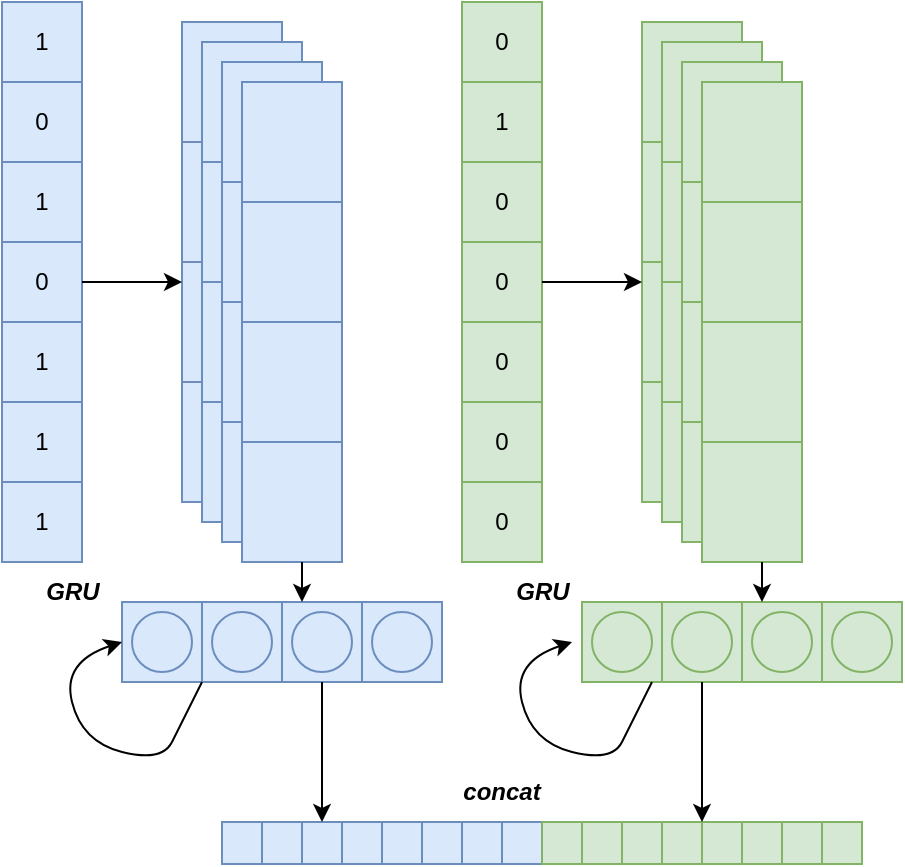 <mxfile version="24.2.3" type="github">
  <diagram name="第 1 页" id="gp4PQZhUObpo9AlQJhpw">
    <mxGraphModel dx="1042" dy="569" grid="1" gridSize="10" guides="1" tooltips="1" connect="1" arrows="1" fold="1" page="1" pageScale="1" pageWidth="827" pageHeight="1169" math="0" shadow="0">
      <root>
        <mxCell id="0" />
        <mxCell id="1" parent="0" />
        <mxCell id="IUdLHwsvCXz0uE2oIekW-1" value="" style="rounded=0;whiteSpace=wrap;html=1;fillColor=#d5e8d4;strokeColor=#82b366;" vertex="1" parent="1">
          <mxGeometry x="350" y="120" width="50" height="60" as="geometry" />
        </mxCell>
        <mxCell id="IUdLHwsvCXz0uE2oIekW-2" value="" style="rounded=0;whiteSpace=wrap;html=1;fillColor=#d5e8d4;strokeColor=#82b366;" vertex="1" parent="1">
          <mxGeometry x="350" y="180" width="50" height="60" as="geometry" />
        </mxCell>
        <mxCell id="IUdLHwsvCXz0uE2oIekW-3" value="" style="rounded=0;whiteSpace=wrap;html=1;fillColor=#d5e8d4;strokeColor=#82b366;" vertex="1" parent="1">
          <mxGeometry x="350" y="240" width="50" height="60" as="geometry" />
        </mxCell>
        <mxCell id="IUdLHwsvCXz0uE2oIekW-4" value="" style="rounded=0;whiteSpace=wrap;html=1;fillColor=#d5e8d4;strokeColor=#82b366;" vertex="1" parent="1">
          <mxGeometry x="350" y="300" width="50" height="60" as="geometry" />
        </mxCell>
        <mxCell id="IUdLHwsvCXz0uE2oIekW-6" value="" style="rounded=0;whiteSpace=wrap;html=1;fillColor=#d5e8d4;strokeColor=#82b366;" vertex="1" parent="1">
          <mxGeometry x="360" y="130" width="50" height="60" as="geometry" />
        </mxCell>
        <mxCell id="IUdLHwsvCXz0uE2oIekW-7" value="" style="rounded=0;whiteSpace=wrap;html=1;fillColor=#d5e8d4;strokeColor=#82b366;" vertex="1" parent="1">
          <mxGeometry x="360" y="190" width="50" height="60" as="geometry" />
        </mxCell>
        <mxCell id="IUdLHwsvCXz0uE2oIekW-8" value="" style="rounded=0;whiteSpace=wrap;html=1;fillColor=#d5e8d4;strokeColor=#82b366;" vertex="1" parent="1">
          <mxGeometry x="360" y="250" width="50" height="60" as="geometry" />
        </mxCell>
        <mxCell id="IUdLHwsvCXz0uE2oIekW-9" value="" style="rounded=0;whiteSpace=wrap;html=1;fillColor=#d5e8d4;strokeColor=#82b366;" vertex="1" parent="1">
          <mxGeometry x="360" y="310" width="50" height="60" as="geometry" />
        </mxCell>
        <mxCell id="IUdLHwsvCXz0uE2oIekW-10" value="" style="rounded=0;whiteSpace=wrap;html=1;fillColor=#d5e8d4;strokeColor=#82b366;" vertex="1" parent="1">
          <mxGeometry x="370" y="140" width="50" height="60" as="geometry" />
        </mxCell>
        <mxCell id="IUdLHwsvCXz0uE2oIekW-11" value="" style="rounded=0;whiteSpace=wrap;html=1;fillColor=#d5e8d4;strokeColor=#82b366;" vertex="1" parent="1">
          <mxGeometry x="370" y="200" width="50" height="60" as="geometry" />
        </mxCell>
        <mxCell id="IUdLHwsvCXz0uE2oIekW-12" value="" style="rounded=0;whiteSpace=wrap;html=1;fillColor=#d5e8d4;strokeColor=#82b366;" vertex="1" parent="1">
          <mxGeometry x="370" y="260" width="50" height="60" as="geometry" />
        </mxCell>
        <mxCell id="IUdLHwsvCXz0uE2oIekW-13" value="" style="rounded=0;whiteSpace=wrap;html=1;fillColor=#d5e8d4;strokeColor=#82b366;" vertex="1" parent="1">
          <mxGeometry x="370" y="320" width="50" height="60" as="geometry" />
        </mxCell>
        <mxCell id="IUdLHwsvCXz0uE2oIekW-14" value="" style="rounded=0;whiteSpace=wrap;html=1;fillColor=#d5e8d4;strokeColor=#82b366;" vertex="1" parent="1">
          <mxGeometry x="380" y="150" width="50" height="60" as="geometry" />
        </mxCell>
        <mxCell id="IUdLHwsvCXz0uE2oIekW-15" value="" style="rounded=0;whiteSpace=wrap;html=1;fillColor=#d5e8d4;strokeColor=#82b366;" vertex="1" parent="1">
          <mxGeometry x="380" y="210" width="50" height="60" as="geometry" />
        </mxCell>
        <mxCell id="IUdLHwsvCXz0uE2oIekW-16" value="" style="rounded=0;whiteSpace=wrap;html=1;fillColor=#d5e8d4;strokeColor=#82b366;" vertex="1" parent="1">
          <mxGeometry x="380" y="270" width="50" height="60" as="geometry" />
        </mxCell>
        <mxCell id="IUdLHwsvCXz0uE2oIekW-17" value="" style="rounded=0;whiteSpace=wrap;html=1;fillColor=#d5e8d4;strokeColor=#82b366;" vertex="1" parent="1">
          <mxGeometry x="380" y="330" width="50" height="60" as="geometry" />
        </mxCell>
        <mxCell id="IUdLHwsvCXz0uE2oIekW-50" value="1" style="rounded=0;whiteSpace=wrap;html=1;fillColor=#dae8fc;strokeColor=#6c8ebf;" vertex="1" parent="1">
          <mxGeometry x="30" y="110" width="40" height="40" as="geometry" />
        </mxCell>
        <mxCell id="IUdLHwsvCXz0uE2oIekW-57" style="edgeStyle=orthogonalEdgeStyle;rounded=0;orthogonalLoop=1;jettySize=auto;html=1;fillColor=#dae8fc;strokeColor=#6c8ebf;" edge="1" parent="1" source="IUdLHwsvCXz0uE2oIekW-51" target="IUdLHwsvCXz0uE2oIekW-52">
          <mxGeometry relative="1" as="geometry" />
        </mxCell>
        <mxCell id="IUdLHwsvCXz0uE2oIekW-51" value="1" style="rounded=0;whiteSpace=wrap;html=1;fillColor=#dae8fc;strokeColor=#6c8ebf;" vertex="1" parent="1">
          <mxGeometry x="30" y="190" width="40" height="40" as="geometry" />
        </mxCell>
        <mxCell id="IUdLHwsvCXz0uE2oIekW-52" value="0" style="rounded=0;whiteSpace=wrap;html=1;fillColor=#dae8fc;strokeColor=#6c8ebf;" vertex="1" parent="1">
          <mxGeometry x="30" y="150" width="40" height="40" as="geometry" />
        </mxCell>
        <mxCell id="IUdLHwsvCXz0uE2oIekW-53" value="0" style="rounded=0;whiteSpace=wrap;html=1;fillColor=#dae8fc;strokeColor=#6c8ebf;" vertex="1" parent="1">
          <mxGeometry x="30" y="230" width="40" height="40" as="geometry" />
        </mxCell>
        <mxCell id="IUdLHwsvCXz0uE2oIekW-54" value="1" style="rounded=0;whiteSpace=wrap;html=1;fillColor=#dae8fc;strokeColor=#6c8ebf;" vertex="1" parent="1">
          <mxGeometry x="30" y="270" width="40" height="40" as="geometry" />
        </mxCell>
        <mxCell id="IUdLHwsvCXz0uE2oIekW-55" value="1" style="rounded=0;whiteSpace=wrap;html=1;fillColor=#dae8fc;strokeColor=#6c8ebf;" vertex="1" parent="1">
          <mxGeometry x="30" y="310" width="40" height="40" as="geometry" />
        </mxCell>
        <mxCell id="IUdLHwsvCXz0uE2oIekW-56" value="1" style="rounded=0;whiteSpace=wrap;html=1;fillColor=#dae8fc;strokeColor=#6c8ebf;" vertex="1" parent="1">
          <mxGeometry x="30" y="350" width="40" height="40" as="geometry" />
        </mxCell>
        <mxCell id="IUdLHwsvCXz0uE2oIekW-58" value="" style="rounded=0;whiteSpace=wrap;html=1;fillColor=#dae8fc;strokeColor=#6c8ebf;" vertex="1" parent="1">
          <mxGeometry x="120" y="120" width="50" height="60" as="geometry" />
        </mxCell>
        <mxCell id="IUdLHwsvCXz0uE2oIekW-59" value="" style="rounded=0;whiteSpace=wrap;html=1;fillColor=#dae8fc;strokeColor=#6c8ebf;" vertex="1" parent="1">
          <mxGeometry x="120" y="180" width="50" height="60" as="geometry" />
        </mxCell>
        <mxCell id="IUdLHwsvCXz0uE2oIekW-60" value="" style="rounded=0;whiteSpace=wrap;html=1;fillColor=#dae8fc;strokeColor=#6c8ebf;" vertex="1" parent="1">
          <mxGeometry x="120" y="240" width="50" height="60" as="geometry" />
        </mxCell>
        <mxCell id="IUdLHwsvCXz0uE2oIekW-61" value="" style="rounded=0;whiteSpace=wrap;html=1;fillColor=#dae8fc;strokeColor=#6c8ebf;" vertex="1" parent="1">
          <mxGeometry x="120" y="300" width="50" height="60" as="geometry" />
        </mxCell>
        <mxCell id="IUdLHwsvCXz0uE2oIekW-62" value="" style="rounded=0;whiteSpace=wrap;html=1;fillColor=#dae8fc;strokeColor=#6c8ebf;" vertex="1" parent="1">
          <mxGeometry x="130" y="130" width="50" height="60" as="geometry" />
        </mxCell>
        <mxCell id="IUdLHwsvCXz0uE2oIekW-63" value="" style="rounded=0;whiteSpace=wrap;html=1;fillColor=#dae8fc;strokeColor=#6c8ebf;" vertex="1" parent="1">
          <mxGeometry x="130" y="190" width="50" height="60" as="geometry" />
        </mxCell>
        <mxCell id="IUdLHwsvCXz0uE2oIekW-64" value="" style="rounded=0;whiteSpace=wrap;html=1;fillColor=#dae8fc;strokeColor=#6c8ebf;" vertex="1" parent="1">
          <mxGeometry x="130" y="250" width="50" height="60" as="geometry" />
        </mxCell>
        <mxCell id="IUdLHwsvCXz0uE2oIekW-65" value="" style="rounded=0;whiteSpace=wrap;html=1;fillColor=#dae8fc;strokeColor=#6c8ebf;" vertex="1" parent="1">
          <mxGeometry x="130" y="310" width="50" height="60" as="geometry" />
        </mxCell>
        <mxCell id="IUdLHwsvCXz0uE2oIekW-66" value="" style="rounded=0;whiteSpace=wrap;html=1;fillColor=#dae8fc;strokeColor=#6c8ebf;" vertex="1" parent="1">
          <mxGeometry x="140" y="140" width="50" height="60" as="geometry" />
        </mxCell>
        <mxCell id="IUdLHwsvCXz0uE2oIekW-67" value="" style="rounded=0;whiteSpace=wrap;html=1;fillColor=#dae8fc;strokeColor=#6c8ebf;" vertex="1" parent="1">
          <mxGeometry x="140" y="200" width="50" height="60" as="geometry" />
        </mxCell>
        <mxCell id="IUdLHwsvCXz0uE2oIekW-68" value="" style="rounded=0;whiteSpace=wrap;html=1;fillColor=#dae8fc;strokeColor=#6c8ebf;" vertex="1" parent="1">
          <mxGeometry x="140" y="260" width="50" height="60" as="geometry" />
        </mxCell>
        <mxCell id="IUdLHwsvCXz0uE2oIekW-69" value="" style="rounded=0;whiteSpace=wrap;html=1;fillColor=#dae8fc;strokeColor=#6c8ebf;" vertex="1" parent="1">
          <mxGeometry x="140" y="320" width="50" height="60" as="geometry" />
        </mxCell>
        <mxCell id="IUdLHwsvCXz0uE2oIekW-70" value="" style="rounded=0;whiteSpace=wrap;html=1;fillColor=#dae8fc;strokeColor=#6c8ebf;" vertex="1" parent="1">
          <mxGeometry x="150" y="150" width="50" height="60" as="geometry" />
        </mxCell>
        <mxCell id="IUdLHwsvCXz0uE2oIekW-71" value="" style="rounded=0;whiteSpace=wrap;html=1;fillColor=#dae8fc;strokeColor=#6c8ebf;" vertex="1" parent="1">
          <mxGeometry x="150" y="210" width="50" height="60" as="geometry" />
        </mxCell>
        <mxCell id="IUdLHwsvCXz0uE2oIekW-72" value="" style="rounded=0;whiteSpace=wrap;html=1;fillColor=#dae8fc;strokeColor=#6c8ebf;" vertex="1" parent="1">
          <mxGeometry x="150" y="270" width="50" height="60" as="geometry" />
        </mxCell>
        <mxCell id="IUdLHwsvCXz0uE2oIekW-73" value="" style="rounded=0;whiteSpace=wrap;html=1;fillColor=#dae8fc;strokeColor=#6c8ebf;" vertex="1" parent="1">
          <mxGeometry x="150" y="330" width="50" height="60" as="geometry" />
        </mxCell>
        <mxCell id="IUdLHwsvCXz0uE2oIekW-74" value="0" style="rounded=0;whiteSpace=wrap;html=1;fillColor=#d5e8d4;strokeColor=#82b366;" vertex="1" parent="1">
          <mxGeometry x="260" y="110" width="40" height="40" as="geometry" />
        </mxCell>
        <mxCell id="IUdLHwsvCXz0uE2oIekW-75" style="edgeStyle=orthogonalEdgeStyle;rounded=0;orthogonalLoop=1;jettySize=auto;html=1;fillColor=#d5e8d4;strokeColor=#82b366;" edge="1" parent="1" source="IUdLHwsvCXz0uE2oIekW-76" target="IUdLHwsvCXz0uE2oIekW-77">
          <mxGeometry relative="1" as="geometry" />
        </mxCell>
        <mxCell id="IUdLHwsvCXz0uE2oIekW-76" value="0" style="rounded=0;whiteSpace=wrap;html=1;fillColor=#d5e8d4;strokeColor=#82b366;" vertex="1" parent="1">
          <mxGeometry x="260" y="190" width="40" height="40" as="geometry" />
        </mxCell>
        <mxCell id="IUdLHwsvCXz0uE2oIekW-77" value="1" style="rounded=0;whiteSpace=wrap;html=1;fillColor=#d5e8d4;strokeColor=#82b366;" vertex="1" parent="1">
          <mxGeometry x="260" y="150" width="40" height="40" as="geometry" />
        </mxCell>
        <mxCell id="IUdLHwsvCXz0uE2oIekW-78" value="0" style="rounded=0;whiteSpace=wrap;html=1;fillColor=#d5e8d4;strokeColor=#82b366;" vertex="1" parent="1">
          <mxGeometry x="260" y="230" width="40" height="40" as="geometry" />
        </mxCell>
        <mxCell id="IUdLHwsvCXz0uE2oIekW-79" value="0" style="rounded=0;whiteSpace=wrap;html=1;fillColor=#d5e8d4;strokeColor=#82b366;" vertex="1" parent="1">
          <mxGeometry x="260" y="270" width="40" height="40" as="geometry" />
        </mxCell>
        <mxCell id="IUdLHwsvCXz0uE2oIekW-80" value="0" style="rounded=0;whiteSpace=wrap;html=1;fillColor=#d5e8d4;strokeColor=#82b366;" vertex="1" parent="1">
          <mxGeometry x="260" y="310" width="40" height="40" as="geometry" />
        </mxCell>
        <mxCell id="IUdLHwsvCXz0uE2oIekW-81" value="0" style="rounded=0;whiteSpace=wrap;html=1;fillColor=#d5e8d4;strokeColor=#82b366;" vertex="1" parent="1">
          <mxGeometry x="260" y="350" width="40" height="40" as="geometry" />
        </mxCell>
        <mxCell id="IUdLHwsvCXz0uE2oIekW-83" value="" style="endArrow=classic;html=1;rounded=0;entryX=-0.2;entryY=0;entryDx=0;entryDy=0;entryPerimeter=0;" edge="1" parent="1" target="IUdLHwsvCXz0uE2oIekW-64">
          <mxGeometry width="50" height="50" relative="1" as="geometry">
            <mxPoint x="70" y="250" as="sourcePoint" />
            <mxPoint x="110" y="250" as="targetPoint" />
          </mxGeometry>
        </mxCell>
        <mxCell id="IUdLHwsvCXz0uE2oIekW-84" value="" style="endArrow=classic;html=1;rounded=0;entryX=-0.2;entryY=0;entryDx=0;entryDy=0;entryPerimeter=0;" edge="1" parent="1">
          <mxGeometry width="50" height="50" relative="1" as="geometry">
            <mxPoint x="300" y="250" as="sourcePoint" />
            <mxPoint x="350" y="250" as="targetPoint" />
          </mxGeometry>
        </mxCell>
        <mxCell id="IUdLHwsvCXz0uE2oIekW-85" value="" style="whiteSpace=wrap;html=1;aspect=fixed;fillColor=#dae8fc;strokeColor=#6c8ebf;" vertex="1" parent="1">
          <mxGeometry x="90" y="410" width="40" height="40" as="geometry" />
        </mxCell>
        <mxCell id="IUdLHwsvCXz0uE2oIekW-87" value="" style="whiteSpace=wrap;html=1;aspect=fixed;fillColor=#dae8fc;strokeColor=#6c8ebf;" vertex="1" parent="1">
          <mxGeometry x="210" y="410" width="40" height="40" as="geometry" />
        </mxCell>
        <mxCell id="IUdLHwsvCXz0uE2oIekW-88" value="" style="whiteSpace=wrap;html=1;aspect=fixed;fillColor=#dae8fc;strokeColor=#6c8ebf;" vertex="1" parent="1">
          <mxGeometry x="130" y="410" width="40" height="40" as="geometry" />
        </mxCell>
        <mxCell id="IUdLHwsvCXz0uE2oIekW-89" value="" style="whiteSpace=wrap;html=1;aspect=fixed;fillColor=#dae8fc;strokeColor=#6c8ebf;" vertex="1" parent="1">
          <mxGeometry x="170" y="410" width="40" height="40" as="geometry" />
        </mxCell>
        <mxCell id="IUdLHwsvCXz0uE2oIekW-90" value="" style="whiteSpace=wrap;html=1;aspect=fixed;fillColor=#d5e8d4;strokeColor=#82b366;" vertex="1" parent="1">
          <mxGeometry x="320" y="410" width="40" height="40" as="geometry" />
        </mxCell>
        <mxCell id="IUdLHwsvCXz0uE2oIekW-91" value="" style="whiteSpace=wrap;html=1;aspect=fixed;fillColor=#d5e8d4;strokeColor=#82b366;" vertex="1" parent="1">
          <mxGeometry x="440" y="410" width="40" height="40" as="geometry" />
        </mxCell>
        <mxCell id="IUdLHwsvCXz0uE2oIekW-92" value="" style="whiteSpace=wrap;html=1;aspect=fixed;fillColor=#d5e8d4;strokeColor=#82b366;" vertex="1" parent="1">
          <mxGeometry x="360" y="410" width="40" height="40" as="geometry" />
        </mxCell>
        <mxCell id="IUdLHwsvCXz0uE2oIekW-93" value="" style="whiteSpace=wrap;html=1;aspect=fixed;fillColor=#d5e8d4;strokeColor=#82b366;" vertex="1" parent="1">
          <mxGeometry x="400" y="410" width="40" height="40" as="geometry" />
        </mxCell>
        <mxCell id="IUdLHwsvCXz0uE2oIekW-94" value="" style="ellipse;whiteSpace=wrap;html=1;aspect=fixed;fillColor=#dae8fc;strokeColor=#6c8ebf;" vertex="1" parent="1">
          <mxGeometry x="95" y="415" width="30" height="30" as="geometry" />
        </mxCell>
        <mxCell id="IUdLHwsvCXz0uE2oIekW-95" value="" style="ellipse;whiteSpace=wrap;html=1;aspect=fixed;fillColor=#d5e8d4;strokeColor=#82b366;" vertex="1" parent="1">
          <mxGeometry x="325" y="415" width="30" height="30" as="geometry" />
        </mxCell>
        <mxCell id="IUdLHwsvCXz0uE2oIekW-96" value="" style="ellipse;whiteSpace=wrap;html=1;aspect=fixed;fillColor=#dae8fc;strokeColor=#6c8ebf;" vertex="1" parent="1">
          <mxGeometry x="135" y="415" width="30" height="30" as="geometry" />
        </mxCell>
        <mxCell id="IUdLHwsvCXz0uE2oIekW-97" value="" style="ellipse;whiteSpace=wrap;html=1;aspect=fixed;fillColor=#dae8fc;strokeColor=#6c8ebf;" vertex="1" parent="1">
          <mxGeometry x="175" y="415" width="30" height="30" as="geometry" />
        </mxCell>
        <mxCell id="IUdLHwsvCXz0uE2oIekW-98" value="" style="ellipse;whiteSpace=wrap;html=1;aspect=fixed;fillColor=#dae8fc;strokeColor=#6c8ebf;" vertex="1" parent="1">
          <mxGeometry x="215" y="415" width="30" height="30" as="geometry" />
        </mxCell>
        <mxCell id="IUdLHwsvCXz0uE2oIekW-100" value="" style="ellipse;whiteSpace=wrap;html=1;aspect=fixed;fillColor=#d5e8d4;strokeColor=#82b366;" vertex="1" parent="1">
          <mxGeometry x="365" y="415" width="30" height="30" as="geometry" />
        </mxCell>
        <mxCell id="IUdLHwsvCXz0uE2oIekW-101" value="" style="ellipse;whiteSpace=wrap;html=1;aspect=fixed;fillColor=#d5e8d4;strokeColor=#82b366;" vertex="1" parent="1">
          <mxGeometry x="405" y="415" width="30" height="30" as="geometry" />
        </mxCell>
        <mxCell id="IUdLHwsvCXz0uE2oIekW-102" value="" style="ellipse;whiteSpace=wrap;html=1;aspect=fixed;fillColor=#d5e8d4;strokeColor=#82b366;" vertex="1" parent="1">
          <mxGeometry x="445" y="415" width="30" height="30" as="geometry" />
        </mxCell>
        <mxCell id="IUdLHwsvCXz0uE2oIekW-104" value="&lt;b&gt;&lt;i&gt;GRU&lt;/i&gt;&lt;/b&gt;" style="text;html=1;align=center;verticalAlign=middle;resizable=0;points=[];autosize=1;strokeColor=none;fillColor=none;" vertex="1" parent="1">
          <mxGeometry x="40" y="390" width="50" height="30" as="geometry" />
        </mxCell>
        <mxCell id="IUdLHwsvCXz0uE2oIekW-105" value="&lt;b&gt;&lt;i&gt;GRU&lt;/i&gt;&lt;/b&gt;" style="text;html=1;align=center;verticalAlign=middle;resizable=0;points=[];autosize=1;strokeColor=none;fillColor=none;" vertex="1" parent="1">
          <mxGeometry x="275" y="390" width="50" height="30" as="geometry" />
        </mxCell>
        <mxCell id="IUdLHwsvCXz0uE2oIekW-106" value="" style="endArrow=classic;html=1;rounded=0;entryX=0.25;entryY=0;entryDx=0;entryDy=0;" edge="1" parent="1" target="IUdLHwsvCXz0uE2oIekW-89">
          <mxGeometry width="50" height="50" relative="1" as="geometry">
            <mxPoint x="180" y="390" as="sourcePoint" />
            <mxPoint x="230" y="340" as="targetPoint" />
          </mxGeometry>
        </mxCell>
        <mxCell id="IUdLHwsvCXz0uE2oIekW-107" value="" style="endArrow=classic;html=1;rounded=0;entryX=0.25;entryY=0;entryDx=0;entryDy=0;" edge="1" parent="1" target="IUdLHwsvCXz0uE2oIekW-93">
          <mxGeometry width="50" height="50" relative="1" as="geometry">
            <mxPoint x="410" y="390" as="sourcePoint" />
            <mxPoint x="460" y="340" as="targetPoint" />
          </mxGeometry>
        </mxCell>
        <mxCell id="IUdLHwsvCXz0uE2oIekW-108" value="" style="whiteSpace=wrap;html=1;aspect=fixed;fillColor=#dae8fc;strokeColor=#6c8ebf;" vertex="1" parent="1">
          <mxGeometry x="160" y="520" width="20" height="21" as="geometry" />
        </mxCell>
        <mxCell id="IUdLHwsvCXz0uE2oIekW-109" value="" style="whiteSpace=wrap;html=1;aspect=fixed;fillColor=#dae8fc;strokeColor=#6c8ebf;" vertex="1" parent="1">
          <mxGeometry x="220" y="520" width="20" height="21" as="geometry" />
        </mxCell>
        <mxCell id="IUdLHwsvCXz0uE2oIekW-110" value="" style="whiteSpace=wrap;html=1;aspect=fixed;fillColor=#dae8fc;strokeColor=#6c8ebf;" vertex="1" parent="1">
          <mxGeometry x="280" y="520" width="20" height="21" as="geometry" />
        </mxCell>
        <mxCell id="IUdLHwsvCXz0uE2oIekW-111" value="" style="whiteSpace=wrap;html=1;aspect=fixed;fillColor=#dae8fc;strokeColor=#6c8ebf;" vertex="1" parent="1">
          <mxGeometry x="240" y="520" width="20" height="21" as="geometry" />
        </mxCell>
        <mxCell id="IUdLHwsvCXz0uE2oIekW-112" value="" style="whiteSpace=wrap;html=1;aspect=fixed;fillColor=#dae8fc;strokeColor=#6c8ebf;" vertex="1" parent="1">
          <mxGeometry x="260" y="520" width="20" height="21" as="geometry" />
        </mxCell>
        <mxCell id="IUdLHwsvCXz0uE2oIekW-113" value="" style="whiteSpace=wrap;html=1;aspect=fixed;fillColor=#d5e8d4;strokeColor=#82b366;" vertex="1" parent="1">
          <mxGeometry x="300" y="520" width="20" height="21" as="geometry" />
        </mxCell>
        <mxCell id="IUdLHwsvCXz0uE2oIekW-114" value="" style="whiteSpace=wrap;html=1;aspect=fixed;fillColor=#d5e8d4;strokeColor=#82b366;" vertex="1" parent="1">
          <mxGeometry x="320" y="520" width="20" height="21" as="geometry" />
        </mxCell>
        <mxCell id="IUdLHwsvCXz0uE2oIekW-118" value="" style="whiteSpace=wrap;html=1;aspect=fixed;fillColor=#dae8fc;strokeColor=#6c8ebf;" vertex="1" parent="1">
          <mxGeometry x="180" y="520" width="20" height="21" as="geometry" />
        </mxCell>
        <mxCell id="IUdLHwsvCXz0uE2oIekW-119" value="" style="whiteSpace=wrap;html=1;aspect=fixed;fillColor=#dae8fc;strokeColor=#6c8ebf;" vertex="1" parent="1">
          <mxGeometry x="200" y="520" width="20" height="21" as="geometry" />
        </mxCell>
        <mxCell id="IUdLHwsvCXz0uE2oIekW-122" value="" style="whiteSpace=wrap;html=1;aspect=fixed;fillColor=#d5e8d4;strokeColor=#82b366;" vertex="1" parent="1">
          <mxGeometry x="400" y="520" width="20" height="21" as="geometry" />
        </mxCell>
        <mxCell id="IUdLHwsvCXz0uE2oIekW-123" value="" style="whiteSpace=wrap;html=1;aspect=fixed;fillColor=#dae8fc;strokeColor=#6c8ebf;" vertex="1" parent="1">
          <mxGeometry x="140" y="520" width="20" height="21" as="geometry" />
        </mxCell>
        <mxCell id="IUdLHwsvCXz0uE2oIekW-124" value="" style="whiteSpace=wrap;html=1;aspect=fixed;fillColor=#d5e8d4;strokeColor=#82b366;" vertex="1" parent="1">
          <mxGeometry x="380" y="520" width="20" height="21" as="geometry" />
        </mxCell>
        <mxCell id="IUdLHwsvCXz0uE2oIekW-125" value="" style="whiteSpace=wrap;html=1;aspect=fixed;fillColor=#d5e8d4;strokeColor=#82b366;" vertex="1" parent="1">
          <mxGeometry x="360" y="520" width="20" height="21" as="geometry" />
        </mxCell>
        <mxCell id="IUdLHwsvCXz0uE2oIekW-126" value="" style="whiteSpace=wrap;html=1;aspect=fixed;fillColor=#d5e8d4;strokeColor=#82b366;" vertex="1" parent="1">
          <mxGeometry x="340" y="520" width="20" height="21" as="geometry" />
        </mxCell>
        <mxCell id="IUdLHwsvCXz0uE2oIekW-131" value="" style="curved=1;endArrow=classic;html=1;rounded=0;exitX=1;exitY=1;exitDx=0;exitDy=0;" edge="1" parent="1" source="IUdLHwsvCXz0uE2oIekW-85">
          <mxGeometry width="50" height="50" relative="1" as="geometry">
            <mxPoint x="160" y="470" as="sourcePoint" />
            <mxPoint x="90" y="430" as="targetPoint" />
            <Array as="points">
              <mxPoint x="120" y="470" />
              <mxPoint x="110" y="490" />
              <mxPoint x="70" y="480" />
              <mxPoint x="60" y="440" />
            </Array>
          </mxGeometry>
        </mxCell>
        <mxCell id="IUdLHwsvCXz0uE2oIekW-132" value="" style="curved=1;endArrow=classic;html=1;rounded=0;exitX=1;exitY=1;exitDx=0;exitDy=0;" edge="1" parent="1">
          <mxGeometry width="50" height="50" relative="1" as="geometry">
            <mxPoint x="355" y="450" as="sourcePoint" />
            <mxPoint x="315" y="430" as="targetPoint" />
            <Array as="points">
              <mxPoint x="345" y="470" />
              <mxPoint x="335" y="490" />
              <mxPoint x="295" y="480" />
              <mxPoint x="285" y="440" />
            </Array>
          </mxGeometry>
        </mxCell>
        <mxCell id="IUdLHwsvCXz0uE2oIekW-134" value="" style="endArrow=classic;html=1;rounded=0;entryX=0.5;entryY=0;entryDx=0;entryDy=0;" edge="1" parent="1" target="IUdLHwsvCXz0uE2oIekW-118">
          <mxGeometry width="50" height="50" relative="1" as="geometry">
            <mxPoint x="190" y="450" as="sourcePoint" />
            <mxPoint x="240" y="400" as="targetPoint" />
          </mxGeometry>
        </mxCell>
        <mxCell id="IUdLHwsvCXz0uE2oIekW-135" value="" style="endArrow=classic;html=1;rounded=0;entryX=1;entryY=0;entryDx=0;entryDy=0;" edge="1" parent="1" target="IUdLHwsvCXz0uE2oIekW-125">
          <mxGeometry width="50" height="50" relative="1" as="geometry">
            <mxPoint x="380" y="450" as="sourcePoint" />
            <mxPoint x="430" y="400" as="targetPoint" />
          </mxGeometry>
        </mxCell>
        <mxCell id="IUdLHwsvCXz0uE2oIekW-136" value="" style="whiteSpace=wrap;html=1;aspect=fixed;fillColor=#d5e8d4;strokeColor=#82b366;" vertex="1" parent="1">
          <mxGeometry x="420" y="520" width="20" height="21" as="geometry" />
        </mxCell>
        <mxCell id="IUdLHwsvCXz0uE2oIekW-137" value="&lt;b&gt;&lt;i&gt;concat&lt;/i&gt;&lt;/b&gt;" style="text;html=1;align=center;verticalAlign=middle;whiteSpace=wrap;rounded=0;" vertex="1" parent="1">
          <mxGeometry x="250" y="490" width="60" height="30" as="geometry" />
        </mxCell>
        <mxCell id="IUdLHwsvCXz0uE2oIekW-141" value="" style="whiteSpace=wrap;html=1;aspect=fixed;fillColor=#d5e8d4;strokeColor=#82b366;" vertex="1" parent="1">
          <mxGeometry x="440" y="520" width="20" height="21" as="geometry" />
        </mxCell>
      </root>
    </mxGraphModel>
  </diagram>
</mxfile>
